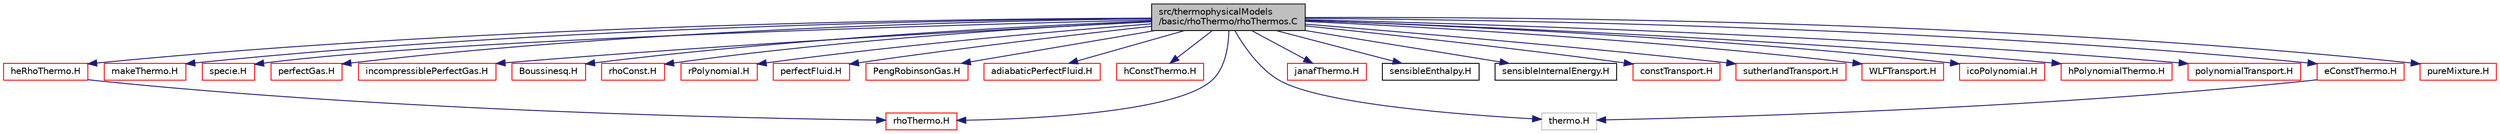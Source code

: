 digraph "src/thermophysicalModels/basic/rhoThermo/rhoThermos.C"
{
  bgcolor="transparent";
  edge [fontname="Helvetica",fontsize="10",labelfontname="Helvetica",labelfontsize="10"];
  node [fontname="Helvetica",fontsize="10",shape=record];
  Node1 [label="src/thermophysicalModels\l/basic/rhoThermo/rhoThermos.C",height=0.2,width=0.4,color="black", fillcolor="grey75", style="filled" fontcolor="black"];
  Node1 -> Node2 [color="midnightblue",fontsize="10",style="solid",fontname="Helvetica"];
  Node2 [label="rhoThermo.H",height=0.2,width=0.4,color="red",URL="$rhoThermo_8H.html"];
  Node1 -> Node3 [color="midnightblue",fontsize="10",style="solid",fontname="Helvetica"];
  Node3 [label="makeThermo.H",height=0.2,width=0.4,color="red",URL="$makeThermo_8H.html",tooltip="Macros for creating basic fluid thermo packages. "];
  Node1 -> Node4 [color="midnightblue",fontsize="10",style="solid",fontname="Helvetica"];
  Node4 [label="specie.H",height=0.2,width=0.4,color="red",URL="$specie_8H.html"];
  Node1 -> Node5 [color="midnightblue",fontsize="10",style="solid",fontname="Helvetica"];
  Node5 [label="perfectGas.H",height=0.2,width=0.4,color="red",URL="$perfectGas_8H.html"];
  Node1 -> Node6 [color="midnightblue",fontsize="10",style="solid",fontname="Helvetica"];
  Node6 [label="incompressiblePerfectGas.H",height=0.2,width=0.4,color="red",URL="$incompressiblePerfectGas_8H.html"];
  Node1 -> Node7 [color="midnightblue",fontsize="10",style="solid",fontname="Helvetica"];
  Node7 [label="Boussinesq.H",height=0.2,width=0.4,color="red",URL="$Boussinesq_8H.html"];
  Node1 -> Node8 [color="midnightblue",fontsize="10",style="solid",fontname="Helvetica"];
  Node8 [label="rhoConst.H",height=0.2,width=0.4,color="red",URL="$rhoConst_8H.html"];
  Node1 -> Node9 [color="midnightblue",fontsize="10",style="solid",fontname="Helvetica"];
  Node9 [label="rPolynomial.H",height=0.2,width=0.4,color="red",URL="$rPolynomial_8H.html"];
  Node1 -> Node10 [color="midnightblue",fontsize="10",style="solid",fontname="Helvetica"];
  Node10 [label="perfectFluid.H",height=0.2,width=0.4,color="red",URL="$perfectFluid_8H.html"];
  Node1 -> Node11 [color="midnightblue",fontsize="10",style="solid",fontname="Helvetica"];
  Node11 [label="PengRobinsonGas.H",height=0.2,width=0.4,color="red",URL="$PengRobinsonGas_8H.html"];
  Node1 -> Node12 [color="midnightblue",fontsize="10",style="solid",fontname="Helvetica"];
  Node12 [label="adiabaticPerfectFluid.H",height=0.2,width=0.4,color="red",URL="$adiabaticPerfectFluid_8H.html"];
  Node1 -> Node13 [color="midnightblue",fontsize="10",style="solid",fontname="Helvetica"];
  Node13 [label="hConstThermo.H",height=0.2,width=0.4,color="red",URL="$hConstThermo_8H.html"];
  Node1 -> Node14 [color="midnightblue",fontsize="10",style="solid",fontname="Helvetica"];
  Node14 [label="eConstThermo.H",height=0.2,width=0.4,color="red",URL="$eConstThermo_8H.html"];
  Node14 -> Node15 [color="midnightblue",fontsize="10",style="solid",fontname="Helvetica"];
  Node15 [label="thermo.H",height=0.2,width=0.4,color="grey75"];
  Node1 -> Node16 [color="midnightblue",fontsize="10",style="solid",fontname="Helvetica"];
  Node16 [label="janafThermo.H",height=0.2,width=0.4,color="red",URL="$janafThermo_8H.html"];
  Node1 -> Node17 [color="midnightblue",fontsize="10",style="solid",fontname="Helvetica"];
  Node17 [label="sensibleEnthalpy.H",height=0.2,width=0.4,color="black",URL="$sensibleEnthalpy_8H.html"];
  Node1 -> Node18 [color="midnightblue",fontsize="10",style="solid",fontname="Helvetica"];
  Node18 [label="sensibleInternalEnergy.H",height=0.2,width=0.4,color="black",URL="$sensibleInternalEnergy_8H.html"];
  Node1 -> Node15 [color="midnightblue",fontsize="10",style="solid",fontname="Helvetica"];
  Node1 -> Node19 [color="midnightblue",fontsize="10",style="solid",fontname="Helvetica"];
  Node19 [label="constTransport.H",height=0.2,width=0.4,color="red",URL="$constTransport_8H.html"];
  Node1 -> Node20 [color="midnightblue",fontsize="10",style="solid",fontname="Helvetica"];
  Node20 [label="sutherlandTransport.H",height=0.2,width=0.4,color="red",URL="$sutherlandTransport_8H.html"];
  Node1 -> Node21 [color="midnightblue",fontsize="10",style="solid",fontname="Helvetica"];
  Node21 [label="WLFTransport.H",height=0.2,width=0.4,color="red",URL="$WLFTransport_8H.html"];
  Node1 -> Node22 [color="midnightblue",fontsize="10",style="solid",fontname="Helvetica"];
  Node22 [label="icoPolynomial.H",height=0.2,width=0.4,color="red",URL="$icoPolynomial_8H.html"];
  Node1 -> Node23 [color="midnightblue",fontsize="10",style="solid",fontname="Helvetica"];
  Node23 [label="hPolynomialThermo.H",height=0.2,width=0.4,color="red",URL="$hPolynomialThermo_8H.html"];
  Node1 -> Node24 [color="midnightblue",fontsize="10",style="solid",fontname="Helvetica"];
  Node24 [label="polynomialTransport.H",height=0.2,width=0.4,color="red",URL="$polynomialTransport_8H.html"];
  Node1 -> Node25 [color="midnightblue",fontsize="10",style="solid",fontname="Helvetica"];
  Node25 [label="heRhoThermo.H",height=0.2,width=0.4,color="red",URL="$heRhoThermo_8H.html"];
  Node25 -> Node2 [color="midnightblue",fontsize="10",style="solid",fontname="Helvetica"];
  Node1 -> Node26 [color="midnightblue",fontsize="10",style="solid",fontname="Helvetica"];
  Node26 [label="pureMixture.H",height=0.2,width=0.4,color="red",URL="$pureMixture_8H.html"];
}
